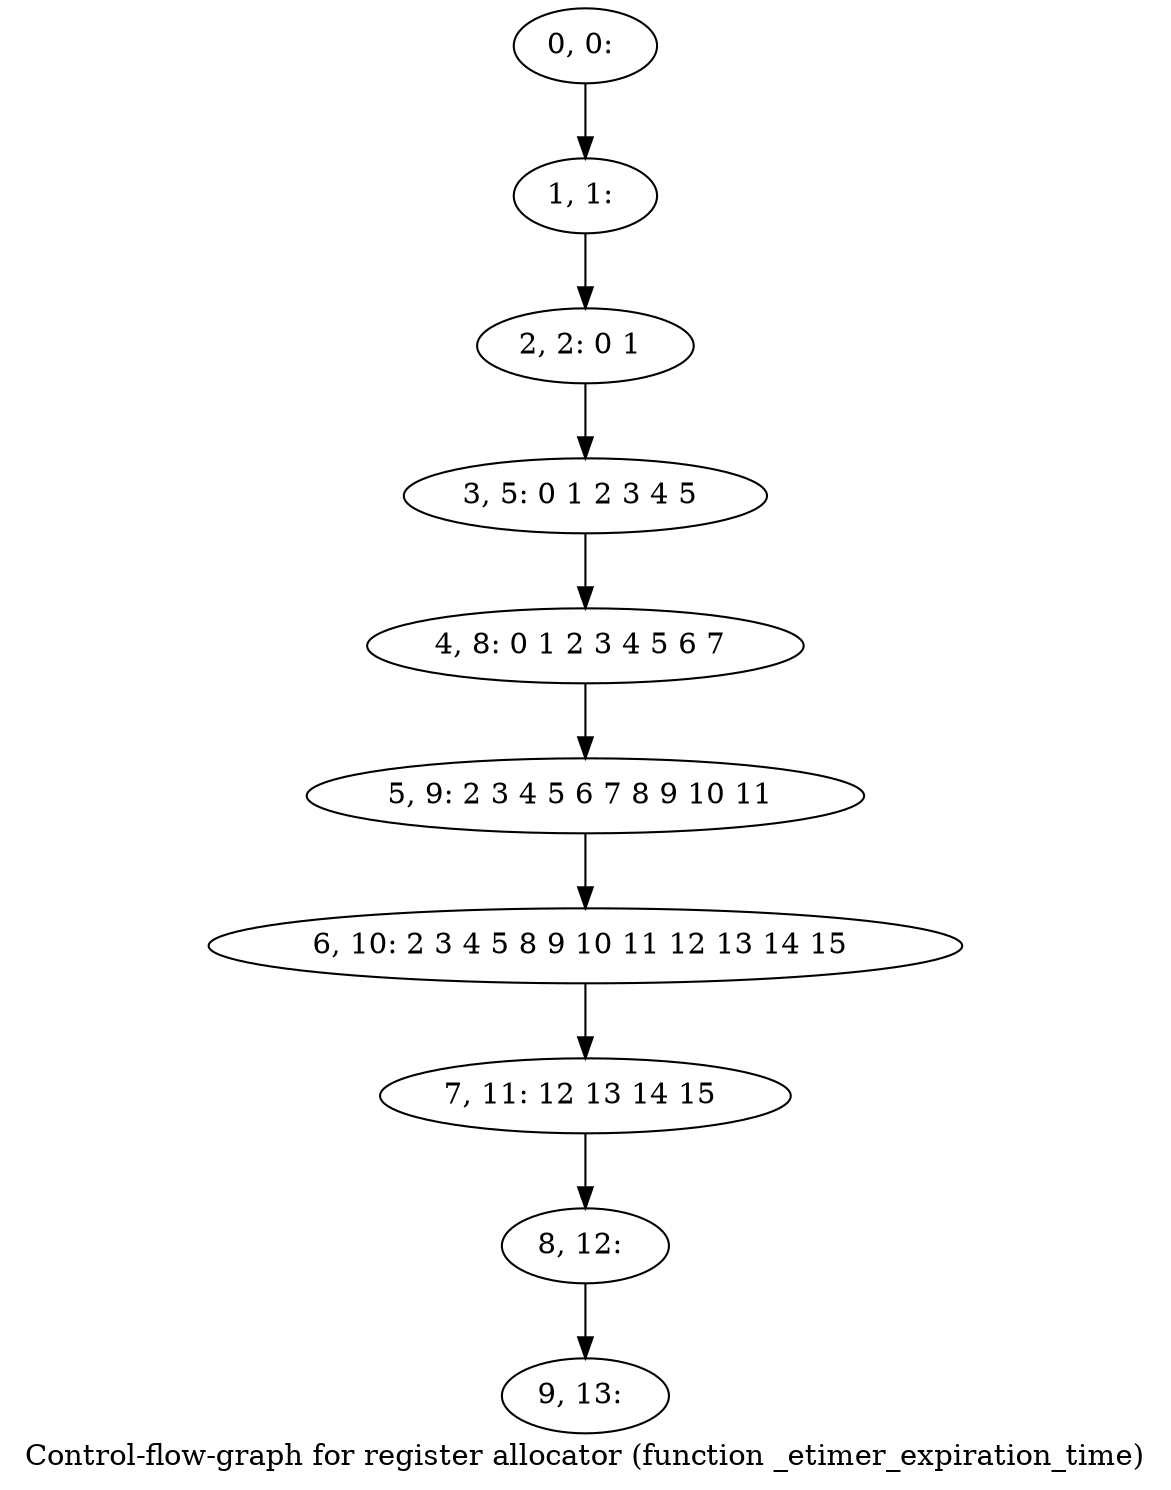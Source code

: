 digraph G {
graph [label="Control-flow-graph for register allocator (function _etimer_expiration_time)"]
0[label="0, 0: "];
1[label="1, 1: "];
2[label="2, 2: 0 1 "];
3[label="3, 5: 0 1 2 3 4 5 "];
4[label="4, 8: 0 1 2 3 4 5 6 7 "];
5[label="5, 9: 2 3 4 5 6 7 8 9 10 11 "];
6[label="6, 10: 2 3 4 5 8 9 10 11 12 13 14 15 "];
7[label="7, 11: 12 13 14 15 "];
8[label="8, 12: "];
9[label="9, 13: "];
0->1 ;
1->2 ;
2->3 ;
3->4 ;
4->5 ;
5->6 ;
6->7 ;
7->8 ;
8->9 ;
}
